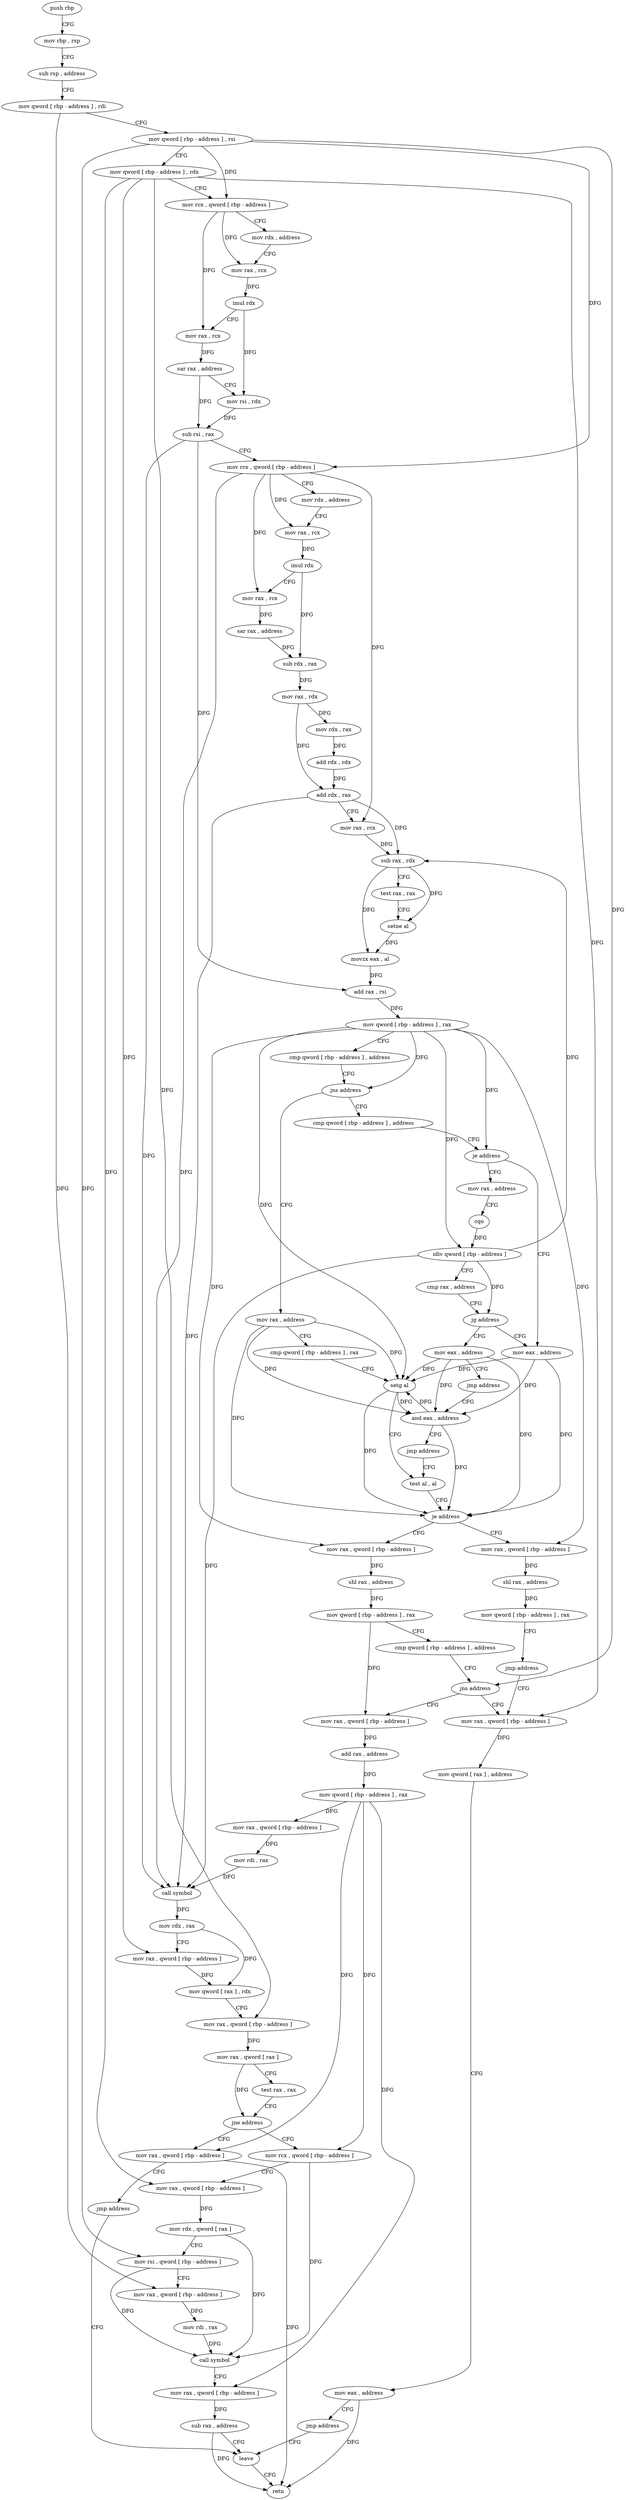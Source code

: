 digraph "func" {
"197555" [label = "push rbp" ]
"197556" [label = "mov rbp , rsp" ]
"197559" [label = "sub rsp , address" ]
"197563" [label = "mov qword [ rbp - address ] , rdi" ]
"197567" [label = "mov qword [ rbp - address ] , rsi" ]
"197571" [label = "mov qword [ rbp - address ] , rdx" ]
"197575" [label = "mov rcx , qword [ rbp - address ]" ]
"197579" [label = "mov rdx , address" ]
"197589" [label = "mov rax , rcx" ]
"197592" [label = "imul rdx" ]
"197595" [label = "mov rax , rcx" ]
"197598" [label = "sar rax , address" ]
"197602" [label = "mov rsi , rdx" ]
"197605" [label = "sub rsi , rax" ]
"197608" [label = "mov rcx , qword [ rbp - address ]" ]
"197612" [label = "mov rdx , address" ]
"197622" [label = "mov rax , rcx" ]
"197625" [label = "imul rdx" ]
"197628" [label = "mov rax , rcx" ]
"197631" [label = "sar rax , address" ]
"197635" [label = "sub rdx , rax" ]
"197638" [label = "mov rax , rdx" ]
"197641" [label = "mov rdx , rax" ]
"197644" [label = "add rdx , rdx" ]
"197647" [label = "add rdx , rax" ]
"197650" [label = "mov rax , rcx" ]
"197653" [label = "sub rax , rdx" ]
"197656" [label = "test rax , rax" ]
"197659" [label = "setne al" ]
"197662" [label = "movzx eax , al" ]
"197665" [label = "add rax , rsi" ]
"197668" [label = "mov qword [ rbp - address ] , rax" ]
"197672" [label = "cmp qword [ rbp - address ] , address" ]
"197677" [label = "jns address" ]
"197725" [label = "mov rax , address" ]
"197679" [label = "cmp qword [ rbp - address ] , address" ]
"197735" [label = "cmp qword [ rbp - address ] , rax" ]
"197739" [label = "setg al" ]
"197742" [label = "test al , al" ]
"197684" [label = "je address" ]
"197715" [label = "mov eax , address" ]
"197686" [label = "mov rax , address" ]
"197760" [label = "mov rax , qword [ rbp - address ]" ]
"197764" [label = "shl rax , address" ]
"197768" [label = "mov qword [ rbp - address ] , rax" ]
"197772" [label = "cmp qword [ rbp - address ] , address" ]
"197777" [label = "jns address" ]
"197797" [label = "mov rax , qword [ rbp - address ]" ]
"197779" [label = "mov rax , qword [ rbp - address ]" ]
"197746" [label = "mov rax , qword [ rbp - address ]" ]
"197750" [label = "shl rax , address" ]
"197754" [label = "mov qword [ rbp - address ] , rax" ]
"197758" [label = "jmp address" ]
"197720" [label = "and eax , address" ]
"197696" [label = "cqo" ]
"197698" [label = "idiv qword [ rbp - address ]" ]
"197702" [label = "cmp rax , address" ]
"197706" [label = "jg address" ]
"197708" [label = "mov eax , address" ]
"197801" [label = "add rax , address" ]
"197805" [label = "mov qword [ rbp - address ] , rax" ]
"197809" [label = "mov rax , qword [ rbp - address ]" ]
"197813" [label = "mov rdi , rax" ]
"197816" [label = "call symbol" ]
"197821" [label = "mov rdx , rax" ]
"197824" [label = "mov rax , qword [ rbp - address ]" ]
"197828" [label = "mov qword [ rax ] , rdx" ]
"197831" [label = "mov rax , qword [ rbp - address ]" ]
"197835" [label = "mov rax , qword [ rax ]" ]
"197838" [label = "test rax , rax" ]
"197841" [label = "jne address" ]
"197849" [label = "mov rcx , qword [ rbp - address ]" ]
"197843" [label = "mov rax , qword [ rbp - address ]" ]
"197783" [label = "mov qword [ rax ] , address" ]
"197790" [label = "mov eax , address" ]
"197795" [label = "jmp address" ]
"197884" [label = "leave" ]
"197744" [label = "je address" ]
"197713" [label = "jmp address" ]
"197853" [label = "mov rax , qword [ rbp - address ]" ]
"197857" [label = "mov rdx , qword [ rax ]" ]
"197860" [label = "mov rsi , qword [ rbp - address ]" ]
"197864" [label = "mov rax , qword [ rbp - address ]" ]
"197868" [label = "mov rdi , rax" ]
"197871" [label = "call symbol" ]
"197876" [label = "mov rax , qword [ rbp - address ]" ]
"197880" [label = "sub rax , address" ]
"197847" [label = "jmp address" ]
"197885" [label = "retn" ]
"197723" [label = "jmp address" ]
"197555" -> "197556" [ label = "CFG" ]
"197556" -> "197559" [ label = "CFG" ]
"197559" -> "197563" [ label = "CFG" ]
"197563" -> "197567" [ label = "CFG" ]
"197563" -> "197864" [ label = "DFG" ]
"197567" -> "197571" [ label = "CFG" ]
"197567" -> "197575" [ label = "DFG" ]
"197567" -> "197608" [ label = "DFG" ]
"197567" -> "197777" [ label = "DFG" ]
"197567" -> "197860" [ label = "DFG" ]
"197571" -> "197575" [ label = "CFG" ]
"197571" -> "197824" [ label = "DFG" ]
"197571" -> "197831" [ label = "DFG" ]
"197571" -> "197779" [ label = "DFG" ]
"197571" -> "197853" [ label = "DFG" ]
"197575" -> "197579" [ label = "CFG" ]
"197575" -> "197589" [ label = "DFG" ]
"197575" -> "197595" [ label = "DFG" ]
"197579" -> "197589" [ label = "CFG" ]
"197589" -> "197592" [ label = "DFG" ]
"197592" -> "197595" [ label = "CFG" ]
"197592" -> "197602" [ label = "DFG" ]
"197595" -> "197598" [ label = "DFG" ]
"197598" -> "197602" [ label = "CFG" ]
"197598" -> "197605" [ label = "DFG" ]
"197602" -> "197605" [ label = "DFG" ]
"197605" -> "197608" [ label = "CFG" ]
"197605" -> "197665" [ label = "DFG" ]
"197605" -> "197816" [ label = "DFG" ]
"197608" -> "197612" [ label = "CFG" ]
"197608" -> "197622" [ label = "DFG" ]
"197608" -> "197628" [ label = "DFG" ]
"197608" -> "197650" [ label = "DFG" ]
"197608" -> "197816" [ label = "DFG" ]
"197612" -> "197622" [ label = "CFG" ]
"197622" -> "197625" [ label = "DFG" ]
"197625" -> "197628" [ label = "CFG" ]
"197625" -> "197635" [ label = "DFG" ]
"197628" -> "197631" [ label = "DFG" ]
"197631" -> "197635" [ label = "DFG" ]
"197635" -> "197638" [ label = "DFG" ]
"197638" -> "197641" [ label = "DFG" ]
"197638" -> "197647" [ label = "DFG" ]
"197641" -> "197644" [ label = "DFG" ]
"197644" -> "197647" [ label = "DFG" ]
"197647" -> "197650" [ label = "CFG" ]
"197647" -> "197653" [ label = "DFG" ]
"197647" -> "197816" [ label = "DFG" ]
"197650" -> "197653" [ label = "DFG" ]
"197653" -> "197656" [ label = "CFG" ]
"197653" -> "197659" [ label = "DFG" ]
"197653" -> "197662" [ label = "DFG" ]
"197656" -> "197659" [ label = "CFG" ]
"197659" -> "197662" [ label = "DFG" ]
"197662" -> "197665" [ label = "DFG" ]
"197665" -> "197668" [ label = "DFG" ]
"197668" -> "197672" [ label = "CFG" ]
"197668" -> "197677" [ label = "DFG" ]
"197668" -> "197739" [ label = "DFG" ]
"197668" -> "197684" [ label = "DFG" ]
"197668" -> "197698" [ label = "DFG" ]
"197668" -> "197760" [ label = "DFG" ]
"197668" -> "197746" [ label = "DFG" ]
"197672" -> "197677" [ label = "CFG" ]
"197677" -> "197725" [ label = "CFG" ]
"197677" -> "197679" [ label = "CFG" ]
"197725" -> "197735" [ label = "CFG" ]
"197725" -> "197739" [ label = "DFG" ]
"197725" -> "197744" [ label = "DFG" ]
"197725" -> "197720" [ label = "DFG" ]
"197679" -> "197684" [ label = "CFG" ]
"197735" -> "197739" [ label = "CFG" ]
"197739" -> "197742" [ label = "CFG" ]
"197739" -> "197744" [ label = "DFG" ]
"197739" -> "197720" [ label = "DFG" ]
"197742" -> "197744" [ label = "CFG" ]
"197684" -> "197715" [ label = "CFG" ]
"197684" -> "197686" [ label = "CFG" ]
"197715" -> "197720" [ label = "DFG" ]
"197715" -> "197744" [ label = "DFG" ]
"197715" -> "197739" [ label = "DFG" ]
"197686" -> "197696" [ label = "CFG" ]
"197760" -> "197764" [ label = "DFG" ]
"197764" -> "197768" [ label = "DFG" ]
"197768" -> "197772" [ label = "CFG" ]
"197768" -> "197797" [ label = "DFG" ]
"197772" -> "197777" [ label = "CFG" ]
"197777" -> "197797" [ label = "CFG" ]
"197777" -> "197779" [ label = "CFG" ]
"197797" -> "197801" [ label = "DFG" ]
"197779" -> "197783" [ label = "DFG" ]
"197746" -> "197750" [ label = "DFG" ]
"197750" -> "197754" [ label = "DFG" ]
"197754" -> "197758" [ label = "CFG" ]
"197758" -> "197779" [ label = "CFG" ]
"197720" -> "197723" [ label = "CFG" ]
"197720" -> "197744" [ label = "DFG" ]
"197720" -> "197739" [ label = "DFG" ]
"197696" -> "197698" [ label = "DFG" ]
"197698" -> "197702" [ label = "CFG" ]
"197698" -> "197653" [ label = "DFG" ]
"197698" -> "197706" [ label = "DFG" ]
"197698" -> "197816" [ label = "DFG" ]
"197702" -> "197706" [ label = "CFG" ]
"197706" -> "197715" [ label = "CFG" ]
"197706" -> "197708" [ label = "CFG" ]
"197708" -> "197713" [ label = "CFG" ]
"197708" -> "197744" [ label = "DFG" ]
"197708" -> "197720" [ label = "DFG" ]
"197708" -> "197739" [ label = "DFG" ]
"197801" -> "197805" [ label = "DFG" ]
"197805" -> "197809" [ label = "DFG" ]
"197805" -> "197849" [ label = "DFG" ]
"197805" -> "197876" [ label = "DFG" ]
"197805" -> "197843" [ label = "DFG" ]
"197809" -> "197813" [ label = "DFG" ]
"197813" -> "197816" [ label = "DFG" ]
"197816" -> "197821" [ label = "DFG" ]
"197821" -> "197824" [ label = "CFG" ]
"197821" -> "197828" [ label = "DFG" ]
"197824" -> "197828" [ label = "DFG" ]
"197828" -> "197831" [ label = "CFG" ]
"197831" -> "197835" [ label = "DFG" ]
"197835" -> "197838" [ label = "CFG" ]
"197835" -> "197841" [ label = "DFG" ]
"197838" -> "197841" [ label = "CFG" ]
"197841" -> "197849" [ label = "CFG" ]
"197841" -> "197843" [ label = "CFG" ]
"197849" -> "197853" [ label = "CFG" ]
"197849" -> "197871" [ label = "DFG" ]
"197843" -> "197847" [ label = "CFG" ]
"197843" -> "197885" [ label = "DFG" ]
"197783" -> "197790" [ label = "CFG" ]
"197790" -> "197795" [ label = "CFG" ]
"197790" -> "197885" [ label = "DFG" ]
"197795" -> "197884" [ label = "CFG" ]
"197884" -> "197885" [ label = "CFG" ]
"197744" -> "197760" [ label = "CFG" ]
"197744" -> "197746" [ label = "CFG" ]
"197713" -> "197720" [ label = "CFG" ]
"197853" -> "197857" [ label = "DFG" ]
"197857" -> "197860" [ label = "CFG" ]
"197857" -> "197871" [ label = "DFG" ]
"197860" -> "197864" [ label = "CFG" ]
"197860" -> "197871" [ label = "DFG" ]
"197864" -> "197868" [ label = "DFG" ]
"197868" -> "197871" [ label = "DFG" ]
"197871" -> "197876" [ label = "CFG" ]
"197876" -> "197880" [ label = "DFG" ]
"197880" -> "197884" [ label = "CFG" ]
"197880" -> "197885" [ label = "DFG" ]
"197847" -> "197884" [ label = "CFG" ]
"197723" -> "197742" [ label = "CFG" ]
}
